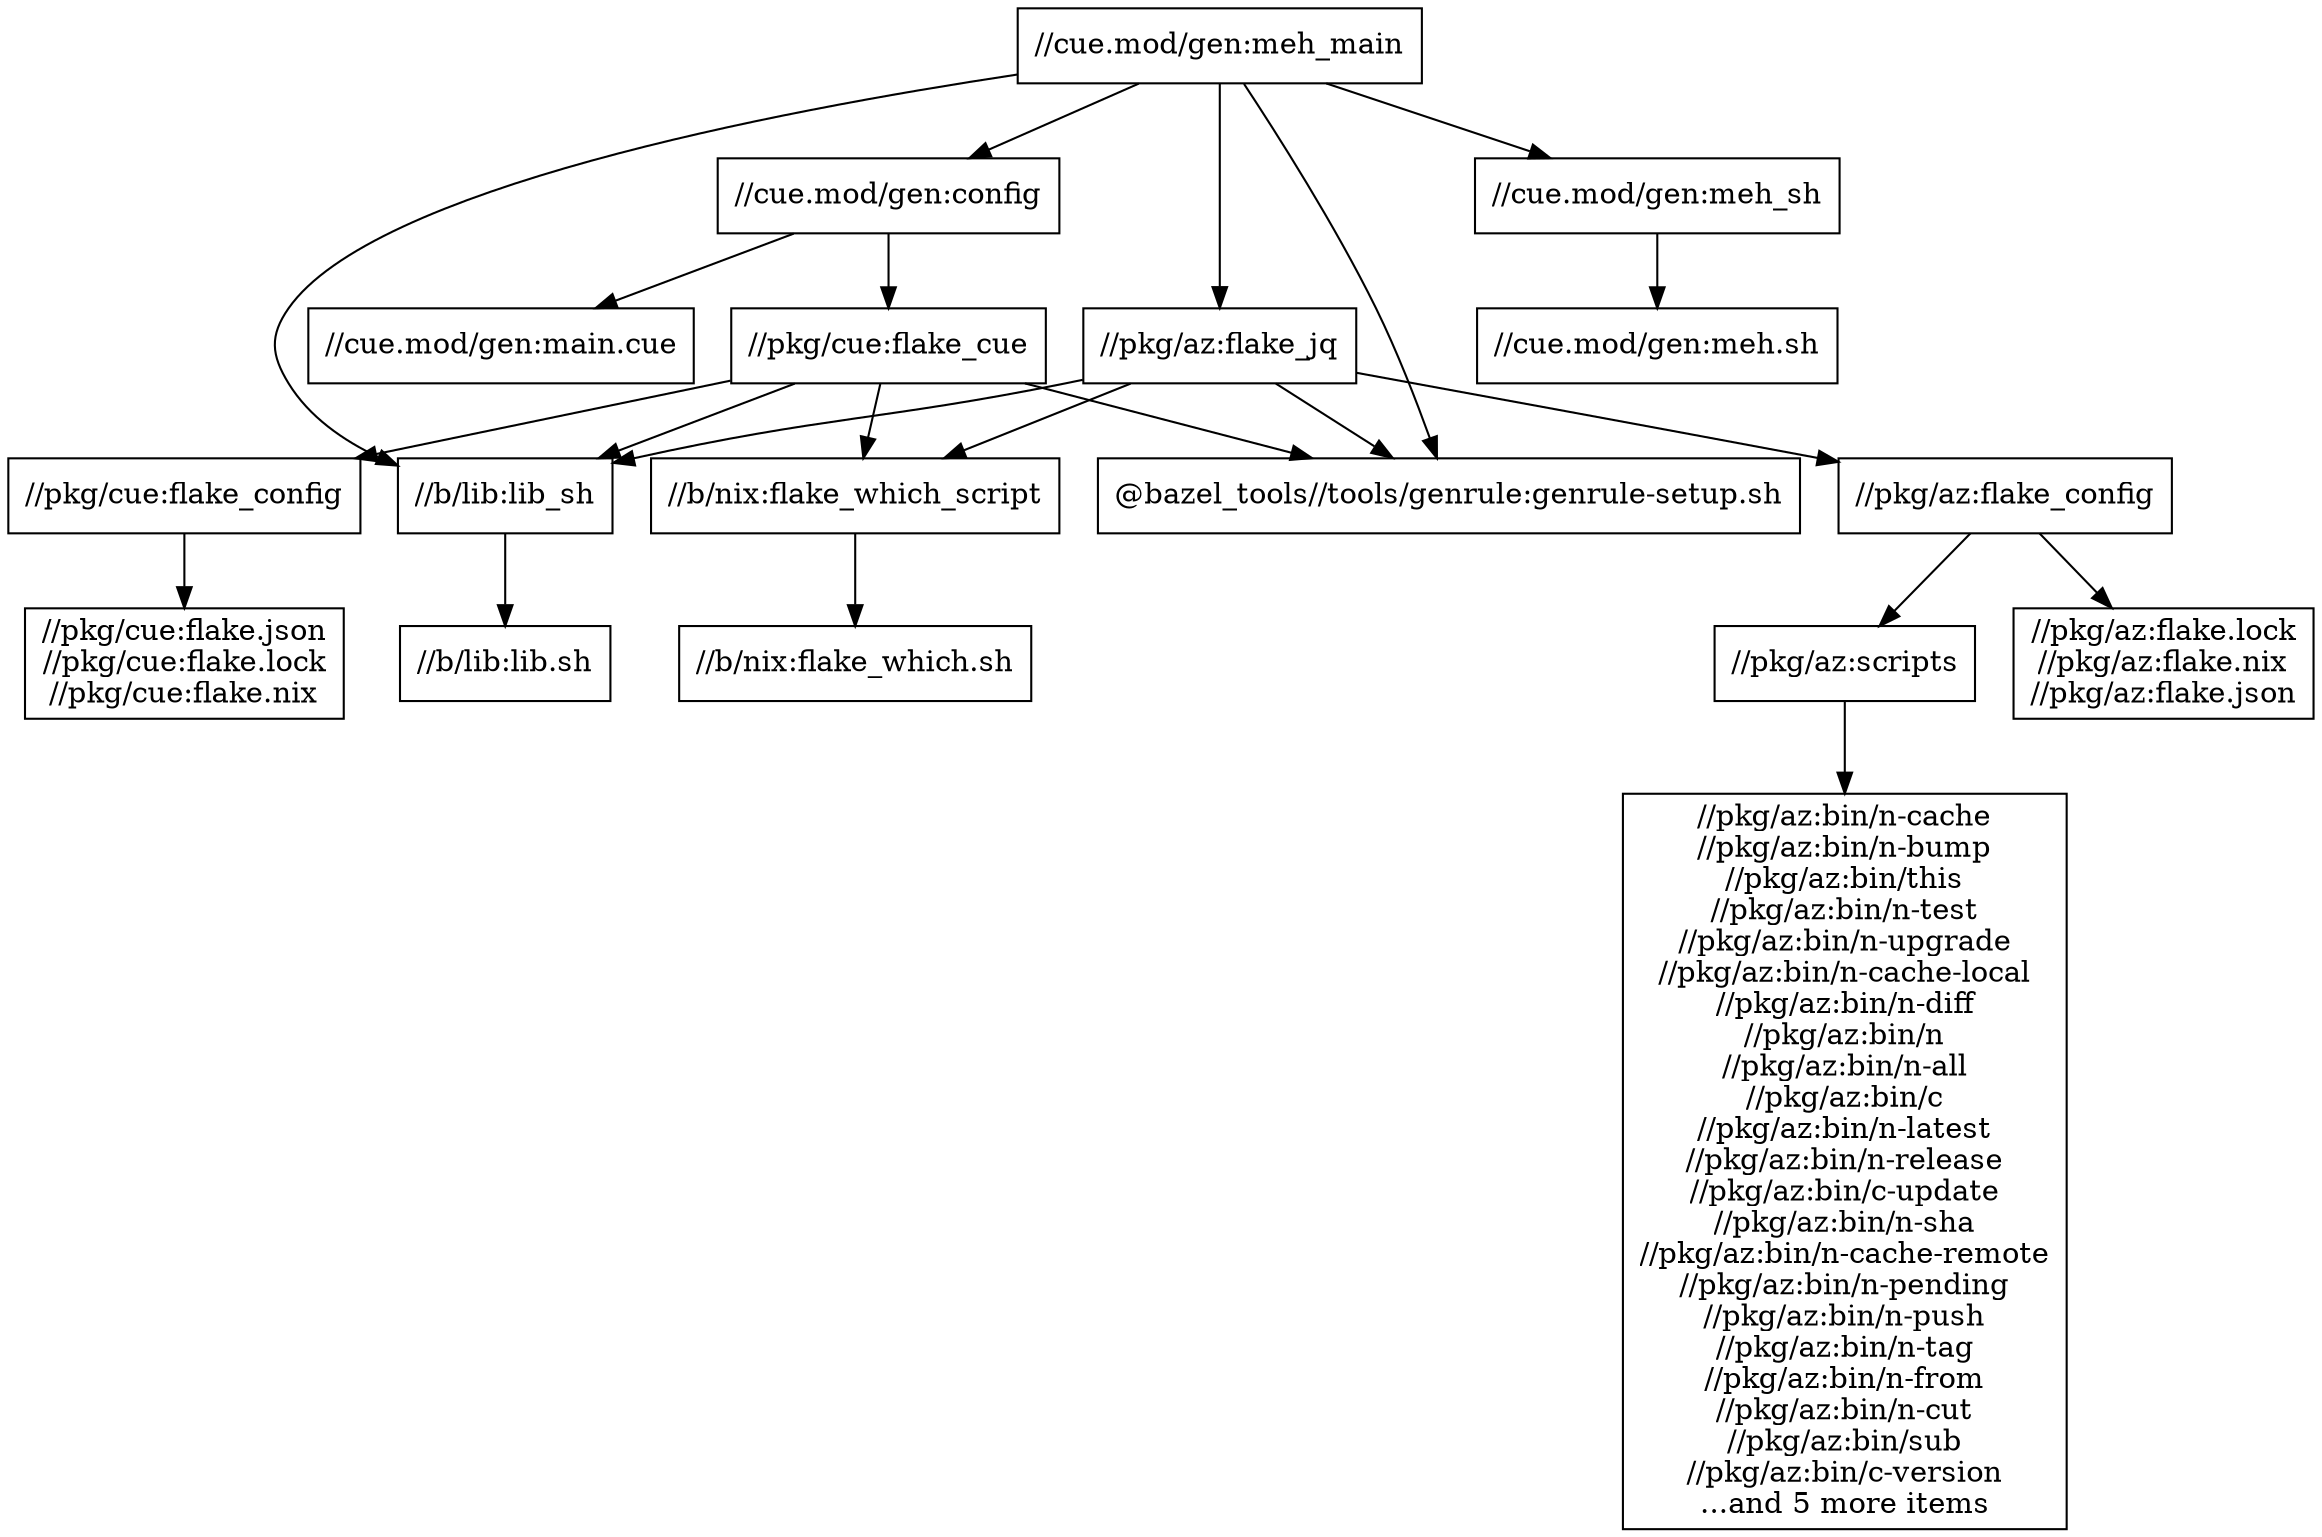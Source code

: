 digraph mygraph {
  node [shape=box];
  "//cue.mod/gen:meh_main"
  "//cue.mod/gen:meh_main" -> "//cue.mod/gen:config"
  "//cue.mod/gen:meh_main" -> "//cue.mod/gen:meh_sh"
  "//cue.mod/gen:meh_main" -> "//pkg/az:flake_jq"
  "//cue.mod/gen:meh_main" -> "//b/lib:lib_sh"
  "//cue.mod/gen:meh_main" -> "@bazel_tools//tools/genrule:genrule-setup.sh"
  "//pkg/az:flake_jq"
  "//pkg/az:flake_jq" -> "//pkg/az:flake_config"
  "//pkg/az:flake_jq" -> "@bazel_tools//tools/genrule:genrule-setup.sh"
  "//pkg/az:flake_jq" -> "//b/lib:lib_sh"
  "//pkg/az:flake_jq" -> "//b/nix:flake_which_script"
  "//cue.mod/gen:meh_sh"
  "//cue.mod/gen:meh_sh" -> "//cue.mod/gen:meh.sh"
  "//cue.mod/gen:meh.sh"
  "//cue.mod/gen:config"
  "//cue.mod/gen:config" -> "//cue.mod/gen:main.cue"
  "//cue.mod/gen:config" -> "//pkg/cue:flake_cue"
  "//pkg/cue:flake_cue"
  "//pkg/cue:flake_cue" -> "//pkg/cue:flake_config"
  "//pkg/cue:flake_cue" -> "@bazel_tools//tools/genrule:genrule-setup.sh"
  "//pkg/cue:flake_cue" -> "//b/lib:lib_sh"
  "//pkg/cue:flake_cue" -> "//b/nix:flake_which_script"
  "//b/nix:flake_which_script"
  "//b/nix:flake_which_script" -> "//b/nix:flake_which.sh"
  "//b/nix:flake_which.sh"
  "//b/lib:lib_sh"
  "//b/lib:lib_sh" -> "//b/lib:lib.sh"
  "//b/lib:lib.sh"
  "@bazel_tools//tools/genrule:genrule-setup.sh"
  "//pkg/cue:flake_config"
  "//pkg/cue:flake_config" -> "//pkg/cue:flake.json\n//pkg/cue:flake.lock\n//pkg/cue:flake.nix"
  "//pkg/cue:flake.json\n//pkg/cue:flake.lock\n//pkg/cue:flake.nix"
  "//cue.mod/gen:main.cue"
  "//pkg/az:flake_config"
  "//pkg/az:flake_config" -> "//pkg/az:flake.lock\n//pkg/az:flake.nix\n//pkg/az:flake.json"
  "//pkg/az:flake_config" -> "//pkg/az:scripts"
  "//pkg/az:scripts"
  "//pkg/az:scripts" -> "//pkg/az:bin/n-cache\n//pkg/az:bin/n-bump\n//pkg/az:bin/this\n//pkg/az:bin/n-test\n//pkg/az:bin/n-upgrade\n//pkg/az:bin/n-cache-local\n//pkg/az:bin/n-diff\n//pkg/az:bin/n\n//pkg/az:bin/n-all\n//pkg/az:bin/c\n//pkg/az:bin/n-latest\n//pkg/az:bin/n-release\n//pkg/az:bin/c-update\n//pkg/az:bin/n-sha\n//pkg/az:bin/n-cache-remote\n//pkg/az:bin/n-pending\n//pkg/az:bin/n-push\n//pkg/az:bin/n-tag\n//pkg/az:bin/n-from\n//pkg/az:bin/n-cut\n//pkg/az:bin/sub\n//pkg/az:bin/c-version\n...and 5 more items"
  "//pkg/az:bin/n-cache\n//pkg/az:bin/n-bump\n//pkg/az:bin/this\n//pkg/az:bin/n-test\n//pkg/az:bin/n-upgrade\n//pkg/az:bin/n-cache-local\n//pkg/az:bin/n-diff\n//pkg/az:bin/n\n//pkg/az:bin/n-all\n//pkg/az:bin/c\n//pkg/az:bin/n-latest\n//pkg/az:bin/n-release\n//pkg/az:bin/c-update\n//pkg/az:bin/n-sha\n//pkg/az:bin/n-cache-remote\n//pkg/az:bin/n-pending\n//pkg/az:bin/n-push\n//pkg/az:bin/n-tag\n//pkg/az:bin/n-from\n//pkg/az:bin/n-cut\n//pkg/az:bin/sub\n//pkg/az:bin/c-version\n...and 5 more items"
  "//pkg/az:flake.lock\n//pkg/az:flake.nix\n//pkg/az:flake.json"
}
